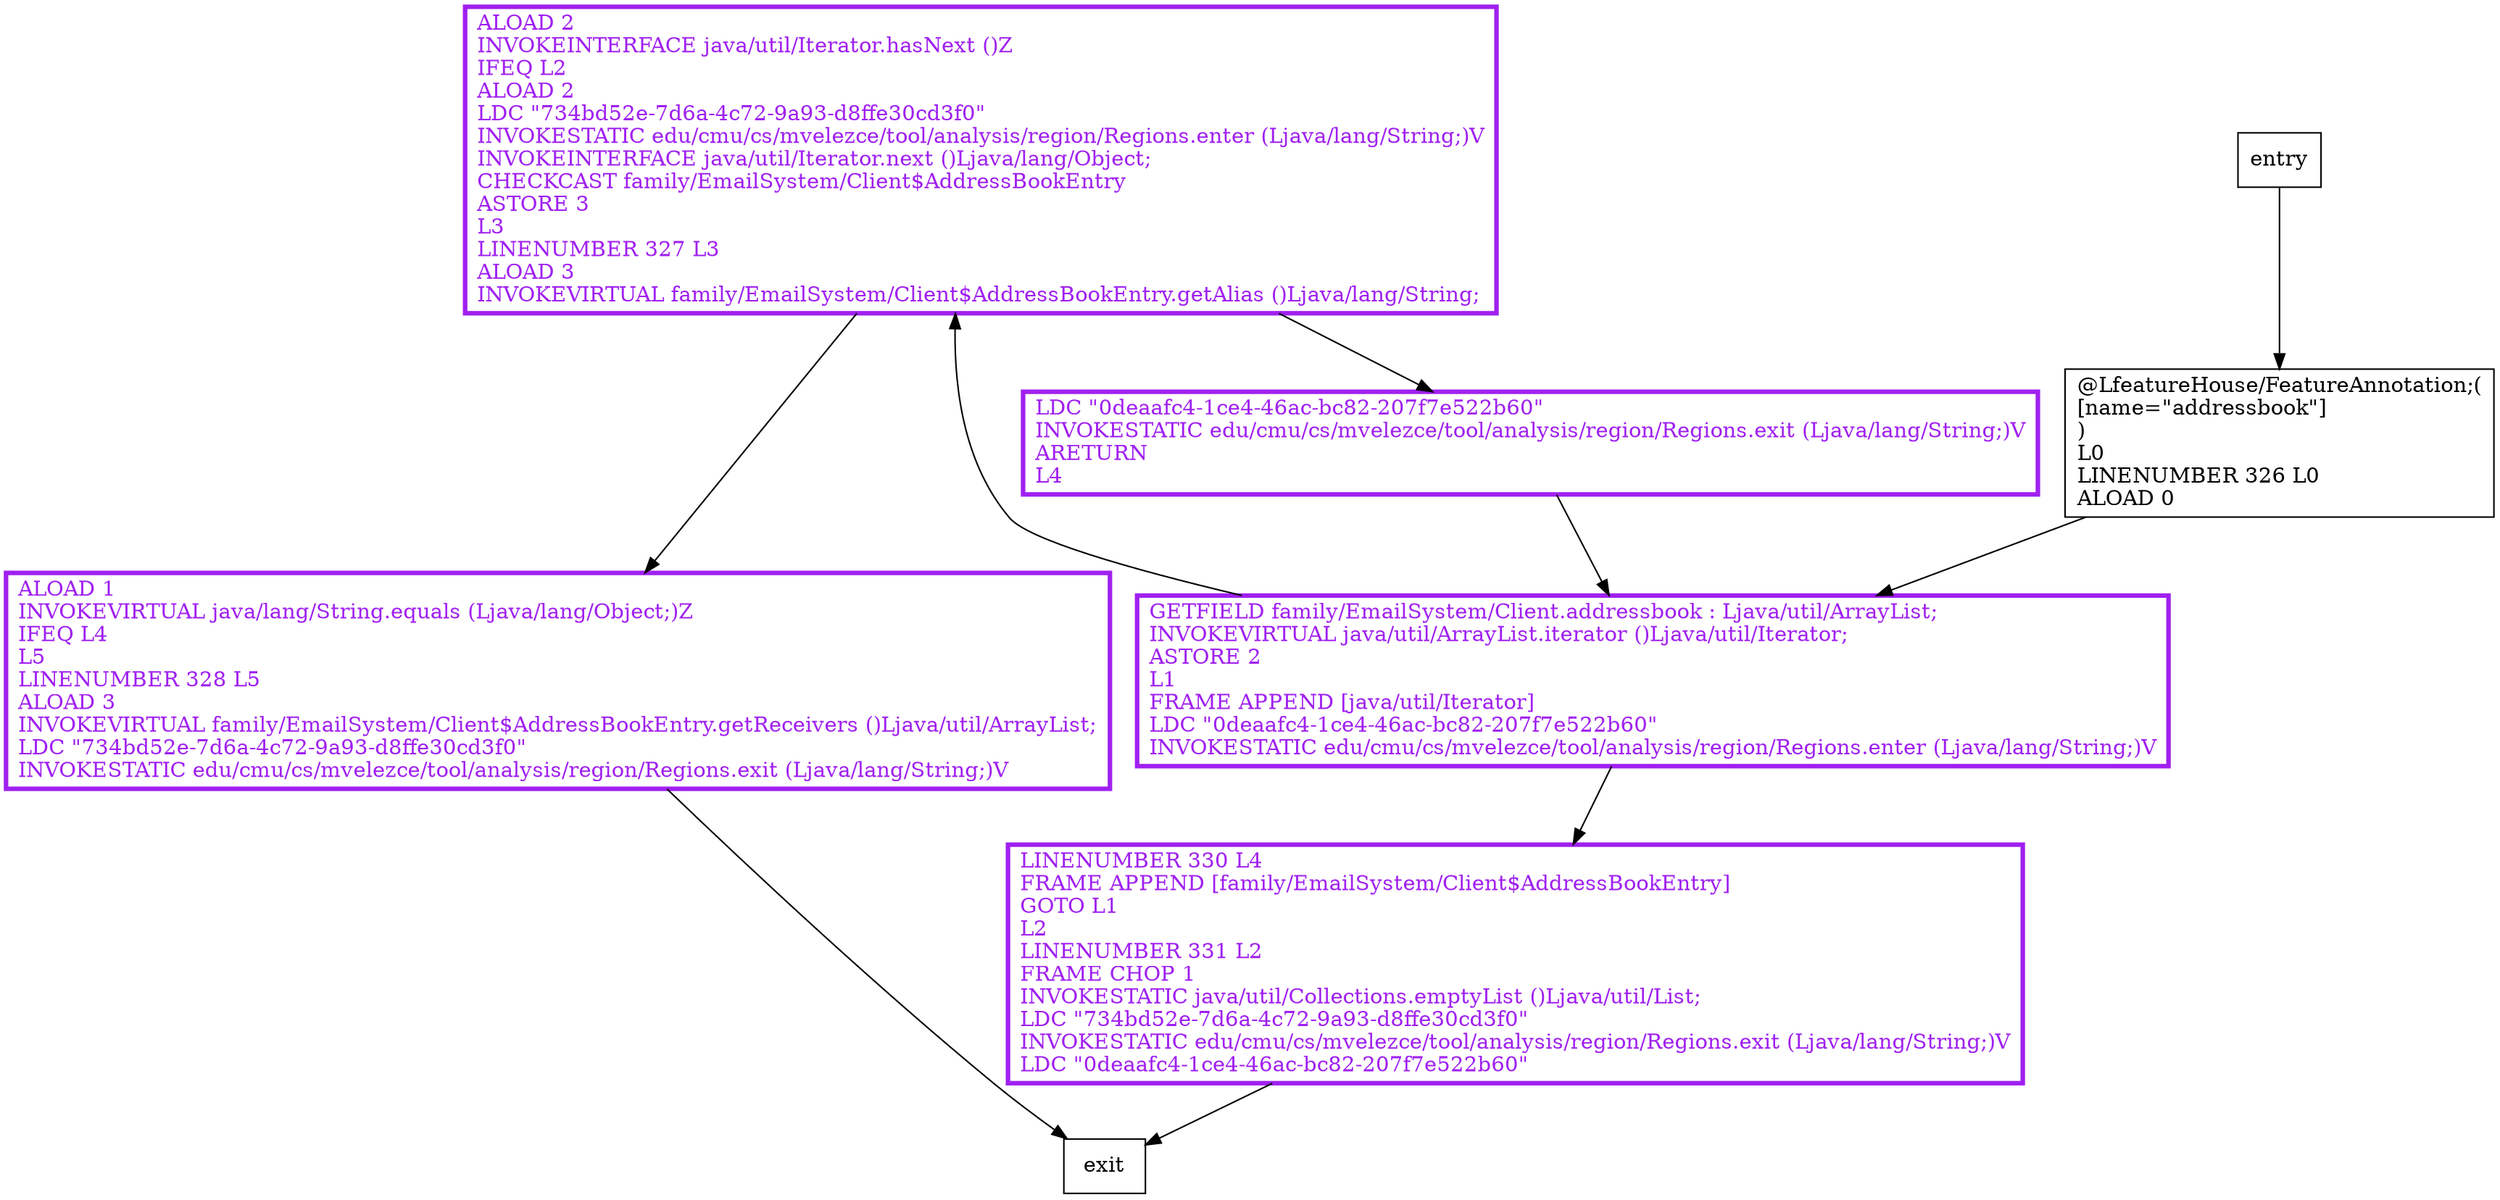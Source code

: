 digraph getAddressBookReceiversForAlias {
node [shape=record];
532299734 [label="ALOAD 2\lINVOKEINTERFACE java/util/Iterator.hasNext ()Z\lIFEQ L2\lALOAD 2\lLDC \"734bd52e-7d6a-4c72-9a93-d8ffe30cd3f0\"\lINVOKESTATIC edu/cmu/cs/mvelezce/tool/analysis/region/Regions.enter (Ljava/lang/String;)V\lINVOKEINTERFACE java/util/Iterator.next ()Ljava/lang/Object;\lCHECKCAST family/EmailSystem/Client$AddressBookEntry\lASTORE 3\lL3\lLINENUMBER 327 L3\lALOAD 3\lINVOKEVIRTUAL family/EmailSystem/Client$AddressBookEntry.getAlias ()Ljava/lang/String;\l"];
1496969287 [label="GETFIELD family/EmailSystem/Client.addressbook : Ljava/util/ArrayList;\lINVOKEVIRTUAL java/util/ArrayList.iterator ()Ljava/util/Iterator;\lASTORE 2\lL1\lFRAME APPEND [java/util/Iterator]\lLDC \"0deaafc4-1ce4-46ac-bc82-207f7e522b60\"\lINVOKESTATIC edu/cmu/cs/mvelezce/tool/analysis/region/Regions.enter (Ljava/lang/String;)V\l"];
1949877205 [label="LINENUMBER 330 L4\lFRAME APPEND [family/EmailSystem/Client$AddressBookEntry]\lGOTO L1\lL2\lLINENUMBER 331 L2\lFRAME CHOP 1\lINVOKESTATIC java/util/Collections.emptyList ()Ljava/util/List;\lLDC \"734bd52e-7d6a-4c72-9a93-d8ffe30cd3f0\"\lINVOKESTATIC edu/cmu/cs/mvelezce/tool/analysis/region/Regions.exit (Ljava/lang/String;)V\lLDC \"0deaafc4-1ce4-46ac-bc82-207f7e522b60\"\l"];
984302294 [label="LDC \"0deaafc4-1ce4-46ac-bc82-207f7e522b60\"\lINVOKESTATIC edu/cmu/cs/mvelezce/tool/analysis/region/Regions.exit (Ljava/lang/String;)V\lARETURN\lL4\l"];
1806545036 [label="ALOAD 1\lINVOKEVIRTUAL java/lang/String.equals (Ljava/lang/Object;)Z\lIFEQ L4\lL5\lLINENUMBER 328 L5\lALOAD 3\lINVOKEVIRTUAL family/EmailSystem/Client$AddressBookEntry.getReceivers ()Ljava/util/ArrayList;\lLDC \"734bd52e-7d6a-4c72-9a93-d8ffe30cd3f0\"\lINVOKESTATIC edu/cmu/cs/mvelezce/tool/analysis/region/Regions.exit (Ljava/lang/String;)V\l"];
1728502333 [label="@LfeatureHouse/FeatureAnnotation;(\l[name=\"addressbook\"]\l)\lL0\lLINENUMBER 326 L0\lALOAD 0\l"];
entry;
exit;
entry -> 1728502333;
532299734 -> 984302294;
532299734 -> 1806545036;
1496969287 -> 532299734;
1496969287 -> 1949877205;
1949877205 -> exit;
984302294 -> 1496969287;
1806545036 -> exit;
1728502333 -> 1496969287;
532299734[fontcolor="purple", penwidth=3, color="purple"];
1496969287[fontcolor="purple", penwidth=3, color="purple"];
1949877205[fontcolor="purple", penwidth=3, color="purple"];
984302294[fontcolor="purple", penwidth=3, color="purple"];
1806545036[fontcolor="purple", penwidth=3, color="purple"];
}
